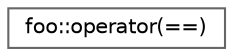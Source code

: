 digraph "Graphical Class Hierarchy"
{
 // LATEX_PDF_SIZE
  bgcolor="transparent";
  edge [fontname=Helvetica,fontsize=10,labelfontname=Helvetica,labelfontsize=10];
  node [fontname=Helvetica,fontsize=10,shape=box,height=0.2,width=0.4];
  rankdir="LR";
  Node0 [id="Node000000",label="foo::operator(==)",height=0.2,width=0.4,color="grey40", fillcolor="white", style="filled",URL="$dd/db5/interfacefoo_1_1operator_07_0a_0a_08.html",tooltip=" "];
}

